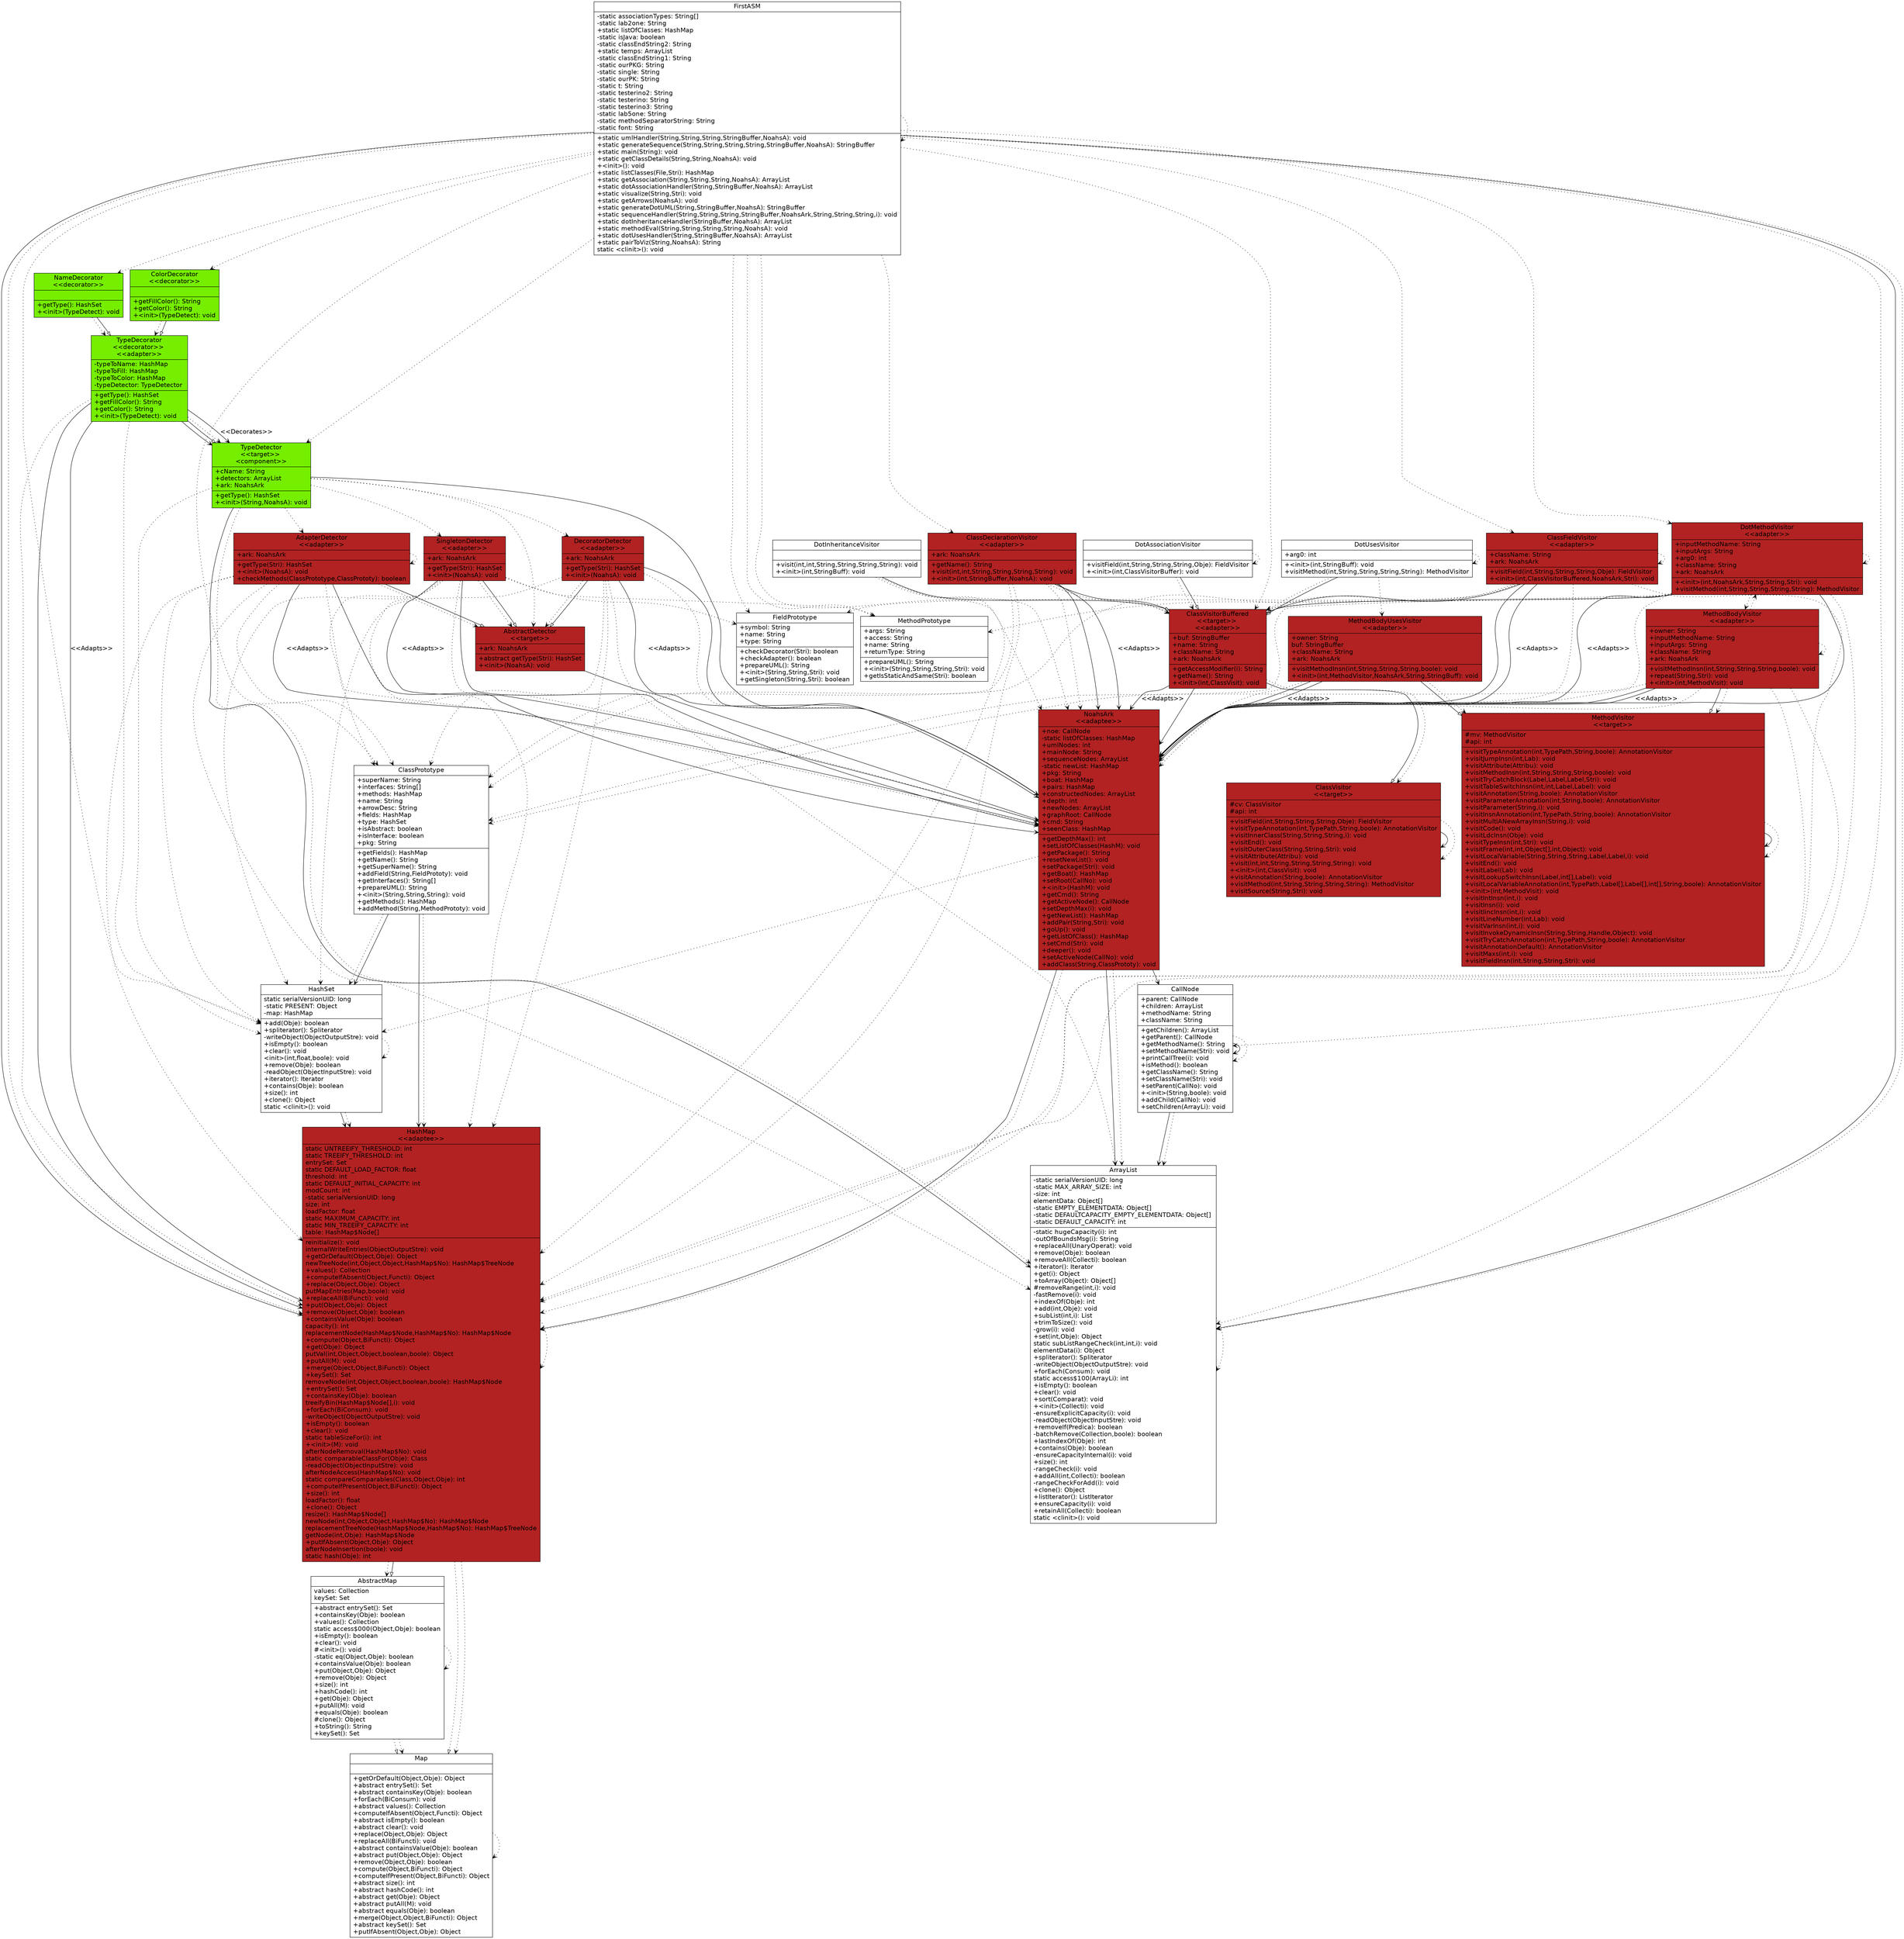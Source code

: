 digraph G{
	fontname = "Bitstream Vera Sans"
	fontsize = 16

node [
	fontname = "Bitstream Vera Sans"
	fontsize = 16

 shape = "record"
]
edge [
	fontname = "Bitstream Vera Sans"
	fontsize = 16
]
MethodPrototype [ 
center=true
    label="{MethodPrototype|+args: String \l+access: String \l+name: String \l+returnType: String \l | +prepareUML(): String\l+\<init\>(String,String,String,Stri): void\l+getIsStaticAndSame(Stri): boolean\l}"color = black
style = filled 
 fillcolor = white
]
HashMap [ 
center=true
    label="{HashMap\n\<\<adaptee\>\>|static UNTREEIFY_THRESHOLD: int \lstatic TREEIFY_THRESHOLD: int \lentrySet: Set \lstatic DEFAULT_LOAD_FACTOR: float \lthreshold: int \lstatic DEFAULT_INITIAL_CAPACITY: int \lmodCount: int \l-static serialVersionUID: long \lsize: int \lloadFactor: float \lstatic MAXIMUM_CAPACITY: int \lstatic MIN_TREEIFY_CAPACITY: int \ltable: HashMap$Node[] \l | reinitialize(): void\linternalWriteEntries(ObjectOutputStre): void\l+getOrDefault(Object,Obje): Object\lnewTreeNode(int,Object,Object,HashMap$No): HashMap$TreeNode\l+values(): Collection\l+computeIfAbsent(Object,Functi): Object\l+replace(Object,Obje): Object\lputMapEntries(Map,boole): void\l+replaceAll(BiFuncti): void\l+put(Object,Obje): Object\l+remove(Object,Obje): boolean\l+containsValue(Obje): boolean\lcapacity(): int\lreplacementNode(HashMap$Node,HashMap$No): HashMap$Node\l+compute(Object,BiFuncti): Object\l+get(Obje): Object\lputVal(int,Object,Object,boolean,boole): Object\l+putAll(M): void\l+merge(Object,Object,BiFuncti): Object\l+keySet(): Set\lremoveNode(int,Object,Object,boolean,boole): HashMap$Node\l+entrySet(): Set\l+containsKey(Obje): boolean\ltreeifyBin(HashMap$Node[],i): void\l+forEach(BiConsum): void\l-writeObject(ObjectOutputStre): void\l+isEmpty(): boolean\l+clear(): void\lstatic tableSizeFor(i): int\l+\<init\>(M): void\lafterNodeRemoval(HashMap$No): void\lstatic comparableClassFor(Obje): Class\l-readObject(ObjectInputStre): void\lafterNodeAccess(HashMap$No): void\lstatic compareComparables(Class,Object,Obje): int\l+computeIfPresent(Object,BiFuncti): Object\l+size(): int\lloadFactor(): float\l+clone(): Object\lresize(): HashMap$Node[]\lnewNode(int,Object,Object,HashMap$No): HashMap$Node\lreplacementTreeNode(HashMap$Node,HashMap$No): HashMap$TreeNode\lgetNode(int,Obje): HashMap$Node\l+putIfAbsent(Object,Obje): Object\lafterNodeInsertion(boole): void\lstatic hash(Obje): int\l}"style = filled 
 fillcolor = null
style = filled 
 fillcolor = firebrick
]
ArrayList [ 
center=true
    label="{ArrayList|-static serialVersionUID: long \l-static MAX_ARRAY_SIZE: int \l-size: int \lelementData: Object[] \l-static EMPTY_ELEMENTDATA: Object[] \l-static DEFAULTCAPACITY_EMPTY_ELEMENTDATA: Object[] \l-static DEFAULT_CAPACITY: int \l | -static hugeCapacity(i): int\l-outOfBoundsMsg(i): String\l+replaceAll(UnaryOperat): void\l+remove(Obje): boolean\l+removeAll(Collecti): boolean\l+iterator(): Iterator\l+get(i): Object\l+toArray(Object): Object[]\l#removeRange(int,i): void\l-fastRemove(i): void\l+indexOf(Obje): int\l+add(int,Obje): void\l+subList(int,i): List\l+trimToSize(): void\l-grow(i): void\l+set(int,Obje): Object\lstatic subListRangeCheck(int,int,i): void\lelementData(i): Object\l+spliterator(): Spliterator\l-writeObject(ObjectOutputStre): void\l+forEach(Consum): void\lstatic access$100(ArrayLi): int\l+isEmpty(): boolean\l+clear(): void\l+sort(Comparat): void\l+\<init\>(Collecti): void\l-ensureExplicitCapacity(i): void\l-readObject(ObjectInputStre): void\l+removeIf(Predica): boolean\l-batchRemove(Collection,boole): boolean\l+lastIndexOf(Obje): int\l+contains(Obje): boolean\l-ensureCapacityInternal(i): void\l+size(): int\l-rangeCheck(i): void\l+addAll(int,Collecti): boolean\l-rangeCheckForAdd(i): void\l+clone(): Object\l+listIterator(): ListIterator\l+ensureCapacity(i): void\l+retainAll(Collecti): boolean\lstatic \<clinit\>(): void\l}"color = black
style = filled 
 fillcolor = white
]
MethodBodyUsesVisitor [ 
center=true
    label="{MethodBodyUsesVisitor\n\<\<adapter\>\>|+owner: String \lbuf: StringBuffer \l+className: String \l+ark: NoahsArk \l | +visitMethodInsn(int,String,String,String,boole): void\l+\<init\>(int,MethodVisitor,NoahsArk,String,StringBuff): void\l}"style = filled 
 fillcolor = null
style = filled 
 fillcolor = firebrick
]
MethodBodyVisitor [ 
center=true
    label="{MethodBodyVisitor\n\<\<adapter\>\>|+owner: String \l+inputMethodName: String \l+inputArgs: String \l+className: String \l+ark: NoahsArk \l | +visitMethodInsn(int,String,String,String,boole): void\l+repeat(String,Stri): void\l+\<init\>(int,MethodVisit): void\l}"style = filled 
 fillcolor = null
style = filled 
 fillcolor = firebrick
]
NoahsArk [ 
center=true
    label="{NoahsArk\n\<\<adaptee\>\>|+noe: CallNode \l-static listOfClasses: HashMap \l+umlNodes: int \l+mainNode: String \l+sequenceNodes: ArrayList \l-static newList: HashMap \l+pkg: String \l+boat: HashMap \l+pairs: HashMap \l+constructedNodes: ArrayList \l+depth: int \l+newNodes: ArrayList \l+graphRoot: CallNode \l+cmd: String \l+seenClass: HashMap \l | +getDepthMax(): int\l+setListOfClasses(HashM): void\l+getPackage(): String\l+resetNewList(): void\l+setPackage(Stri): void\l+getBoat(): HashMap\l+setRoot(CallNo): void\l+\<init\>(HashM): void\l+getCmd(): String\l+getActiveNode(): CallNode\l+setDepthMax(i): void\l+getNewList(): HashMap\l+addPair(String,Stri): void\l+goUp(): void\l+getListOfClass(): HashMap\l+setCmd(Stri): void\l+deeper(): void\l+setActiveNode(CallNo): void\l+addClass(String,ClassPrototy): void\l}"style = filled 
 fillcolor = null
style = filled 
 fillcolor = firebrick
]
ClassVisitor [ 
center=true
    label="{ClassVisitor\n\<\<target\>\>|#cv: ClassVisitor \l#api: int \l | +visitField(int,String,String,String,Obje): FieldVisitor\l+visitTypeAnnotation(int,TypePath,String,boole): AnnotationVisitor\l+visitInnerClass(String,String,String,i): void\l+visitEnd(): void\l+visitOuterClass(String,String,Stri): void\l+visitAttribute(Attribu): void\l+visit(int,int,String,String,String,String): void\l+\<init\>(int,ClassVisit): void\l+visitAnnotation(String,boole): AnnotationVisitor\l+visitMethod(int,String,String,String,String): MethodVisitor\l+visitSource(String,Stri): void\l}"style = filled 
 fillcolor = null
style = filled 
 fillcolor = firebrick
]
ClassDeclarationVisitor [ 
center=true
    label="{ClassDeclarationVisitor\n\<\<adapter\>\>|+ark: NoahsArk \l | +getName(): String\l+visit(int,int,String,String,String,String): void\l+\<init\>(int,StringBuffer,NoahsA): void\l}"style = filled 
 fillcolor = null
style = filled 
 fillcolor = firebrick
]
FieldPrototype [ 
center=true
    label="{FieldPrototype|+symbol: String \l+name: String \l+type: String \l | +checkDecorator(Stri): boolean\l+checkAdapter(): boolean\l+prepareUML(): String\l+\<init\>(String,String,Stri): void\l+getSingleton(String,Stri): boolean\l}"color = black
style = filled 
 fillcolor = white
]
DotUsesVisitor [ 
center=true
    label="{DotUsesVisitor|+arg0: int \l | +\<init\>(int,StringBuff): void\l+visitMethod(int,String,String,String,String): MethodVisitor\l}"color = black
style = filled 
 fillcolor = white
]
MethodVisitor [ 
center=true
    label="{MethodVisitor\n\<\<target\>\>|#mv: MethodVisitor \l#api: int \l | +visitTypeAnnotation(int,TypePath,String,boole): AnnotationVisitor\l+visitJumpInsn(int,Lab): void\l+visitAttribute(Attribu): void\l+visitMethodInsn(int,String,String,String,boole): void\l+visitTryCatchBlock(Label,Label,Label,Stri): void\l+visitTableSwitchInsn(int,int,Label,Label): void\l+visitAnnotation(String,boole): AnnotationVisitor\l+visitParameterAnnotation(int,String,boole): AnnotationVisitor\l+visitParameter(String,i): void\l+visitInsnAnnotation(int,TypePath,String,boole): AnnotationVisitor\l+visitMultiANewArrayInsn(String,i): void\l+visitCode(): void\l+visitLdcInsn(Obje): void\l+visitTypeInsn(int,Stri): void\l+visitFrame(int,int,Object[],int,Object): void\l+visitLocalVariable(String,String,String,Label,Label,i): void\l+visitEnd(): void\l+visitLabel(Lab): void\l+visitLookupSwitchInsn(Label,int[],Label): void\l+visitLocalVariableAnnotation(int,TypePath,Label[],Label[],int[],String,boole): AnnotationVisitor\l+\<init\>(int,MethodVisit): void\l+visitIntInsn(int,i): void\l+visitInsn(i): void\l+visitIincInsn(int,i): void\l+visitLineNumber(int,Lab): void\l+visitVarInsn(int,i): void\l+visitInvokeDynamicInsn(String,String,Handle,Object): void\l+visitTryCatchAnnotation(int,TypePath,String,boole): AnnotationVisitor\l+visitAnnotationDefault(): AnnotationVisitor\l+visitMaxs(int,i): void\l+visitFieldInsn(int,String,String,Stri): void\l}"style = filled 
 fillcolor = null
style = filled 
 fillcolor = firebrick
]
NameDecorator [ 
center=true
    label="{NameDecorator\n\<\<decorator\>\>| | +getType(): HashSet\l+\<init\>(TypeDetect): void\l}"style = filled 
 fillcolor = null
style = filled 
 fillcolor = chartreuse2
]
AbstractMap [ 
center=true
    label="{AbstractMap|values: Collection \lkeySet: Set \l | +abstract entrySet(): Set\l+containsKey(Obje): boolean\l+values(): Collection\lstatic access$000(Object,Obje): boolean\l+isEmpty(): boolean\l+clear(): void\l#\<init\>(): void\l-static eq(Object,Obje): boolean\l+containsValue(Obje): boolean\l+put(Object,Obje): Object\l+remove(Obje): Object\l+size(): int\l+hashCode(): int\l+get(Obje): Object\l+putAll(M): void\l+equals(Obje): boolean\l#clone(): Object\l+toString(): String\l+keySet(): Set\l}"color = black
style = filled 
 fillcolor = white
]
ClassFieldVisitor [ 
center=true
    label="{ClassFieldVisitor\n\<\<adapter\>\>|+className: String \l+ark: NoahsArk \l | +visitField(int,String,String,String,Obje): FieldVisitor\l+\<init\>(int,ClassVisitorBuffered,NoahsArk,Stri): void\l}"style = filled 
 fillcolor = null
style = filled 
 fillcolor = firebrick
]
FirstASM [ 
center=true
    label="{FirstASM|-static associationTypes: String[] \l-static lab2one: String \l+static listOfClasses: HashMap \l-static isJava: boolean \l-static classEndString2: String \l+static temps: ArrayList \l-static classEndString1: String \l-static ourPKG: String \l-static single: String \l-static ourPK: String \l-static t: String \l-static testerino2: String \l-static testerino: String \l-static testerino3: String \l-static lab5one: String \l-static methodSeparatorString: String \l-static font: String \l | +static umlHandler(String,String,String,StringBuffer,NoahsA): void\l+static generateSequence(String,String,String,String,StringBuffer,NoahsA): StringBuffer\l+static main(String): void\l+static getClassDetails(String,String,NoahsA): void\l+\<init\>(): void\l+static listClasses(File,Stri): HashMap\l+static getAssociation(String,String,String,NoahsA): ArrayList\l+static dotAssociationHandler(String,StringBuffer,NoahsA): ArrayList\l+static visualize(String,Stri): void\l+static getArrows(NoahsA): void\l+static generateDotUML(String,StringBuffer,NoahsA): StringBuffer\l+static sequenceHandler(String,String,String,StringBuffer,NoahsArk,String,String,String,i): void\l+static dotInheritanceHandler(StringBuffer,NoahsA): ArrayList\l+static methodEval(String,String,String,String,NoahsA): void\l+static dotUsesHandler(String,StringBuffer,NoahsA): ArrayList\l+static pairToViz(String,NoahsA): String\lstatic \<clinit\>(): void\l}"color = black
style = filled 
 fillcolor = white
]
TypeDetector [ 
center=true
    label="{TypeDetector\n\<\<target\>\> \n\<\component\>\>|+cName: String \l+detectors: ArrayList \l+ark: NoahsArk \l | +getType(): HashSet\l+\<init\>(String,NoahsA): void\l}"style = filled 
 fillcolor = null
style = filled 
 fillcolor = chartreuse2
]
HashSet [ 
center=true
    label="{HashSet|static serialVersionUID: long \l-static PRESENT: Object \l-map: HashMap \l | +add(Obje): boolean\l+spliterator(): Spliterator\l-writeObject(ObjectOutputStre): void\l+isEmpty(): boolean\l+clear(): void\l\<init\>(int,float,boole): void\l+remove(Obje): boolean\l-readObject(ObjectInputStre): void\l+iterator(): Iterator\l+contains(Obje): boolean\l+size(): int\l+clone(): Object\lstatic \<clinit\>(): void\l}"color = black
style = filled 
 fillcolor = white
]
DecoratorDetector [ 
center=true
    label="{DecoratorDetector\n\<\<adapter\>\>|+ark: NoahsArk \l | +getType(Stri): HashSet\l+\<init\>(NoahsA): void\l}"style = filled 
 fillcolor = null
style = filled 
 fillcolor = firebrick
]
AbstractDetector [ 
center=true
    label="{AbstractDetector\n\<\<target\>\>|+ark: NoahsArk \l | +abstract getType(Stri): HashSet\l+\<init\>(NoahsA): void\l}"style = filled 
 fillcolor = null
style = filled 
 fillcolor = firebrick
]
ClassVisitorBuffered [ 
center=true
    label="{ClassVisitorBuffered\n\<\<target\>\> \n\<\<adapter\>\>|+buf: StringBuffer \l+name: String \l+className: String \l+ark: NoahsArk \l | +getAccessModifier(i): String\l+getName(): String\l+\<init\>(int,ClassVisit): void\l}"style = filled 
 fillcolor = null
style = filled 
 fillcolor = firebrick
]
DotMethodVisitor [ 
center=true
    label="{DotMethodVisitor\n\<\<adapter\>\>|+inputMethodName: String \l+inputArgs: String \l+arg0: int \l+className: String \l+ark: NoahsArk \l | +\<init\>(int,NoahsArk,String,String,Stri): void\l+visitMethod(int,String,String,String,String): MethodVisitor\l}"style = filled 
 fillcolor = null
style = filled 
 fillcolor = firebrick
]
TypeDecorator [ 
center=true
    label="{TypeDecorator\n\<\<decorator\>\> \n\<\<adapter\>\>|-typeToName: HashMap \l-typeToFill: HashMap \l-typeToColor: HashMap \l-typeDetector: TypeDetector \l | +getType(): HashSet\l+getFillColor(): String\l+getColor(): String\l+\<init\>(TypeDetect): void\l}"style = filled 
 fillcolor = null
style = filled 
 fillcolor = chartreuse2
]
SingletonDetector [ 
center=true
    label="{SingletonDetector\n\<\<adapter\>\>|+ark: NoahsArk \l | +getType(Stri): HashSet\l+\<init\>(NoahsA): void\l}"style = filled 
 fillcolor = null
style = filled 
 fillcolor = firebrick
]
CallNode [ 
center=true
    label="{CallNode|+parent: CallNode \l+children: ArrayList \l+methodName: String \l+className: String \l | +getChildren(): ArrayList\l+getParent(): CallNode\l+getMethodName(): String\l+setMethodName(Stri): void\l+printCallTree(i): void\l+isMethod(): boolean\l+getClassName(): String\l+setClassName(Stri): void\l+setParent(CallNo): void\l+\<init\>(String,boole): void\l+addChild(CallNo): void\l+setChildren(ArrayLi): void\l}"color = black
style = filled 
 fillcolor = white
]
ColorDecorator [ 
center=true
    label="{ColorDecorator\n\<\<decorator\>\>| | +getFillColor(): String\l+getColor(): String\l+\<init\>(TypeDetect): void\l}"style = filled 
 fillcolor = null
style = filled 
 fillcolor = chartreuse2
]
AdapterDetector [ 
center=true
    label="{AdapterDetector\n\<\<adapter\>\>|+ark: NoahsArk \l | +getType(Stri): HashSet\l+\<init\>(NoahsA): void\l+checkMethods(ClassPrototype,ClassPrototy): boolean\l}"style = filled 
 fillcolor = null
style = filled 
 fillcolor = firebrick
]
ClassPrototype [ 
center=true
    label="{ClassPrototype|+superName: String \l+interfaces: String[] \l+methods: HashMap \l+name: String \l+arrowDesc: String \l+fields: HashMap \l+type: HashSet \l+isAbstract: boolean \l+isInterface: boolean \l+pkg: String \l | +getFields(): HashMap\l+getName(): String\l+getSuperName(): String\l+addField(String,FieldPrototy): void\l+getInterfaces(): String[]\l+prepareUML(): String\l+\<init\>(String,String,String): void\l+getMethods(): HashMap\l+addMethod(String,MethodPrototy): void\l}"color = black
style = filled 
 fillcolor = white
]
DotInheritanceVisitor [ 
center=true
    label="{DotInheritanceVisitor| | +visit(int,int,String,String,String,String): void\l+\<init\>(int,StringBuff): void\l}"color = black
style = filled 
 fillcolor = white
]
DotAssociationVisitor [ 
center=true
    label="{DotAssociationVisitor| | +visitField(int,String,String,String,Obje): FieldVisitor\l+\<init\>(int,ClassVisitorBuffer): void\l}"color = black
style = filled 
 fillcolor = white
]
Map [ 
center=true
    label="{Map| | +getOrDefault(Object,Obje): Object\l+abstract entrySet(): Set\l+abstract containsKey(Obje): boolean\l+forEach(BiConsum): void\l+abstract values(): Collection\l+computeIfAbsent(Object,Functi): Object\l+abstract isEmpty(): boolean\l+abstract clear(): void\l+replace(Object,Obje): Object\l+replaceAll(BiFuncti): void\l+abstract containsValue(Obje): boolean\l+abstract put(Object,Obje): Object\l+remove(Object,Obje): boolean\l+compute(Object,BiFuncti): Object\l+computeIfPresent(Object,BiFuncti): Object\l+abstract size(): int\l+abstract hashCode(): int\l+abstract get(Obje): Object\l+abstract putAll(M): void\l+abstract equals(Obje): boolean\l+merge(Object,Object,BiFuncti): Object\l+abstract keySet(): Set\l+putIfAbsent(Object,Obje): Object\l}"color = black
style = filled 
 fillcolor = white
]
HashMap -> Map[arrowhead = onormal,style = dotted]
HashMap -> AbstractMap[arrowhead = vee, style = dotted]
HashMap -> Map[arrowhead = vee, style = dotted]
HashMap -> AbstractMap [arrowhead = onormal]
HashMap -> HashMap[arrowhead = vee, style = dotted]
ArrayList -> ArrayList[arrowhead = vee, style = dotted]
MethodBodyUsesVisitor -> NoahsArk[arrowhead = vee]
MethodBodyUsesVisitor -> NoahsArk [arrowhead = vee,label="\<\<Adapts\>\>"]
MethodBodyUsesVisitor -> MethodVisitor [arrowhead = onormal]
MethodBodyUsesVisitor -> NoahsArk[arrowhead = vee, style = dotted]
MethodBodyUsesVisitor -> MethodVisitor[arrowhead = vee, style = dotted]
MethodBodyVisitor -> ClassPrototype[arrowhead = vee, style = dotted]
MethodBodyVisitor -> NoahsArk[arrowhead = vee]
MethodBodyVisitor -> NoahsArk [arrowhead = vee,label="\<\<Adapts\>\>"]
MethodBodyVisitor -> MethodVisitor [arrowhead = onormal]
MethodBodyVisitor -> DotMethodVisitor[arrowhead = vee, style = dotted]
MethodBodyVisitor -> MethodBodyVisitor[arrowhead = vee, style = dotted]
MethodBodyVisitor -> NoahsArk[arrowhead = vee, style = dotted]
MethodBodyVisitor -> ArrayList[arrowhead = vee, style = dotted]
MethodBodyVisitor -> MethodVisitor[arrowhead = vee, style = dotted]
MethodBodyVisitor -> HashMap[arrowhead = vee, style = dotted]
NoahsArk -> ArrayList[arrowhead = vee]
NoahsArk -> HashSet[arrowhead = vee, style = dotted]
NoahsArk -> CallNode[arrowhead = vee]
NoahsArk -> HashMap[arrowhead = vee]
NoahsArk -> ArrayList[arrowhead = vee, style = dotted]
NoahsArk -> HashMap[arrowhead = vee, style = dotted]
ClassVisitor -> ClassVisitor[arrowhead = vee]
ClassVisitor -> ClassVisitor[arrowhead = vee, style = dotted]
ClassDeclarationVisitor -> ClassPrototype[arrowhead = vee, style = dotted]
ClassDeclarationVisitor -> NoahsArk[arrowhead = vee]
ClassDeclarationVisitor -> NoahsArk [arrowhead = vee,label="\<\<Adapts\>\>"]
ClassDeclarationVisitor -> ClassVisitorBuffered[arrowhead = vee, style = dotted]
ClassDeclarationVisitor -> ClassVisitorBuffered [arrowhead = onormal]
ClassDeclarationVisitor -> NoahsArk[arrowhead = vee, style = dotted]
ClassDeclarationVisitor -> HashMap[arrowhead = vee, style = dotted]
DotUsesVisitor -> MethodBodyUsesVisitor[arrowhead = vee, style = dotted]
DotUsesVisitor -> ClassVisitorBuffered[arrowhead = vee, style = dotted]
DotUsesVisitor -> DotUsesVisitor[arrowhead = vee, style = dotted]
DotUsesVisitor -> ClassVisitorBuffered [arrowhead = onormal]
MethodVisitor -> MethodVisitor[arrowhead = vee]
MethodVisitor -> MethodVisitor[arrowhead = vee, style = dotted]
NameDecorator -> TypeDecorator[arrowhead = vee, style = dotted]
NameDecorator -> TypeDecorator [arrowhead = onormal]
AbstractMap -> Map[arrowhead = onormal,style = dotted]
AbstractMap -> AbstractMap[arrowhead = vee, style = dotted]
AbstractMap -> Map[arrowhead = vee, style = dotted]
ClassFieldVisitor -> ClassPrototype[arrowhead = vee, style = dotted]
ClassFieldVisitor -> NoahsArk[arrowhead = vee]
ClassFieldVisitor -> NoahsArk [arrowhead = vee,label="\<\<Adapts\>\>"]
ClassFieldVisitor -> ClassFieldVisitor[arrowhead = vee, style = dotted]
ClassFieldVisitor -> ClassVisitorBuffered[arrowhead = vee, style = dotted]
ClassFieldVisitor -> ClassVisitorBuffered [arrowhead = onormal]
ClassFieldVisitor -> NoahsArk[arrowhead = vee, style = dotted]
ClassFieldVisitor -> FieldPrototype[arrowhead = vee, style = dotted]
ClassFieldVisitor -> HashMap[arrowhead = vee, style = dotted]
FirstASM -> FirstASM[arrowhead = vee, style = dotted]
FirstASM -> TypeDetector[arrowhead = vee, style = dotted]
FirstASM -> ArrayList[arrowhead = vee]
FirstASM -> ClassFieldVisitor[arrowhead = vee, style = dotted]
FirstASM -> ClassVisitorBuffered[arrowhead = vee, style = dotted]
FirstASM -> HashSet[arrowhead = vee, style = dotted]
FirstASM -> CallNode[arrowhead = vee, style = dotted]
FirstASM -> MethodPrototype[arrowhead = vee, style = dotted]
FirstASM -> NoahsArk[arrowhead = vee, style = dotted]
FirstASM -> ColorDecorator[arrowhead = vee, style = dotted]
FirstASM -> FieldPrototype[arrowhead = vee, style = dotted]
FirstASM -> ClassPrototype[arrowhead = vee, style = dotted]
FirstASM -> DotMethodVisitor[arrowhead = vee, style = dotted]
FirstASM -> HashMap[arrowhead = vee]
FirstASM -> ArrayList[arrowhead = vee, style = dotted]
FirstASM -> ClassDeclarationVisitor[arrowhead = vee, style = dotted]
FirstASM -> NameDecorator[arrowhead = vee, style = dotted]
FirstASM -> HashMap[arrowhead = vee, style = dotted]
TypeDetector -> NoahsArk[arrowhead = vee]
TypeDetector -> ArrayList[arrowhead = vee]
TypeDetector -> SingletonDetector[arrowhead = vee, style = dotted]
TypeDetector -> AdapterDetector[arrowhead = vee, style = dotted]
TypeDetector -> HashSet[arrowhead = vee, style = dotted]
TypeDetector -> AbstractDetector[arrowhead = vee, style = dotted]
TypeDetector -> DecoratorDetector[arrowhead = vee, style = dotted]
TypeDetector -> ArrayList[arrowhead = vee, style = dotted]
HashSet -> HashSet[arrowhead = vee, style = dotted]
HashSet -> HashMap[arrowhead = vee]
HashSet -> HashMap[arrowhead = vee, style = dotted]
DecoratorDetector -> ClassPrototype[arrowhead = vee, style = dotted]
DecoratorDetector -> NoahsArk[arrowhead = vee]
DecoratorDetector -> NoahsArk [arrowhead = vee,label="\<\<Adapts\>\>"]
DecoratorDetector -> HashSet[arrowhead = vee, style = dotted]
DecoratorDetector -> AbstractDetector[arrowhead = vee, style = dotted]
DecoratorDetector -> AbstractDetector [arrowhead = onormal]
DecoratorDetector -> NoahsArk[arrowhead = vee, style = dotted]
DecoratorDetector -> ArrayList[arrowhead = vee, style = dotted]
DecoratorDetector -> HashMap[arrowhead = vee, style = dotted]
AbstractDetector -> NoahsArk[arrowhead = vee]
ClassVisitorBuffered -> NoahsArk[arrowhead = vee]
ClassVisitorBuffered -> NoahsArk [arrowhead = vee,label="\<\<Adapts\>\>"]
ClassVisitorBuffered -> ClassVisitor [arrowhead = onormal]
ClassVisitorBuffered -> ClassVisitor[arrowhead = vee, style = dotted]
DotMethodVisitor -> ClassPrototype[arrowhead = vee, style = dotted]
DotMethodVisitor -> NoahsArk[arrowhead = vee]
DotMethodVisitor -> NoahsArk [arrowhead = vee,label="\<\<Adapts\>\>"]
DotMethodVisitor -> ClassVisitorBuffered[arrowhead = vee, style = dotted]
DotMethodVisitor -> DotMethodVisitor[arrowhead = vee, style = dotted]
DotMethodVisitor -> MethodPrototype[arrowhead = vee, style = dotted]
DotMethodVisitor -> MethodBodyVisitor[arrowhead = vee, style = dotted]
DotMethodVisitor -> ClassVisitorBuffered [arrowhead = onormal]
DotMethodVisitor -> NoahsArk[arrowhead = vee, style = dotted]
DotMethodVisitor -> HashMap[arrowhead = vee, style = dotted]
TypeDecorator -> TypeDetector[arrowhead = vee, style = dotted]
TypeDecorator -> TypeDetector [arrowhead = vee,label="\<\<Decorates\>\>"]
TypeDecorator -> TypeDetector[arrowhead = vee]
TypeDecorator -> HashSet[arrowhead = vee, style = dotted]
TypeDecorator -> TypeDetector [arrowhead = onormal]
TypeDecorator -> HashMap[arrowhead = vee]
TypeDecorator -> HashMap [arrowhead = vee,label="\<\<Adapts\>\>"]
TypeDecorator -> HashMap[arrowhead = vee, style = dotted]
SingletonDetector -> ClassPrototype[arrowhead = vee, style = dotted]
SingletonDetector -> NoahsArk[arrowhead = vee]
SingletonDetector -> NoahsArk [arrowhead = vee,label="\<\<Adapts\>\>"]
SingletonDetector -> HashSet[arrowhead = vee, style = dotted]
SingletonDetector -> AbstractDetector[arrowhead = vee, style = dotted]
SingletonDetector -> AbstractDetector [arrowhead = onormal]
SingletonDetector -> MethodPrototype[arrowhead = vee, style = dotted]
SingletonDetector -> NoahsArk[arrowhead = vee, style = dotted]
SingletonDetector -> FieldPrototype[arrowhead = vee, style = dotted]
SingletonDetector -> HashMap[arrowhead = vee, style = dotted]
CallNode -> ArrayList[arrowhead = vee]
CallNode -> CallNode[arrowhead = vee]
CallNode -> CallNode[arrowhead = vee, style = dotted]
CallNode -> ArrayList[arrowhead = vee, style = dotted]
ColorDecorator -> TypeDecorator[arrowhead = vee, style = dotted]
ColorDecorator -> TypeDecorator [arrowhead = onormal]
AdapterDetector -> ClassPrototype[arrowhead = vee, style = dotted]
AdapterDetector -> NoahsArk[arrowhead = vee]
AdapterDetector -> NoahsArk [arrowhead = vee,label="\<\<Adapts\>\>"]
AdapterDetector -> AdapterDetector[arrowhead = vee, style = dotted]
AdapterDetector -> HashSet[arrowhead = vee, style = dotted]
AdapterDetector -> AbstractDetector[arrowhead = vee, style = dotted]
AdapterDetector -> AbstractDetector [arrowhead = onormal]
AdapterDetector -> NoahsArk[arrowhead = vee, style = dotted]
AdapterDetector -> ArrayList[arrowhead = vee, style = dotted]
AdapterDetector -> HashMap[arrowhead = vee, style = dotted]
ClassPrototype -> HashSet[arrowhead = vee, style = dotted]
ClassPrototype -> HashSet[arrowhead = vee]
ClassPrototype -> HashMap[arrowhead = vee]
ClassPrototype -> HashMap[arrowhead = vee, style = dotted]
DotInheritanceVisitor -> ClassVisitorBuffered[arrowhead = vee, style = dotted]
DotInheritanceVisitor -> ClassVisitorBuffered [arrowhead = onormal]
DotInheritanceVisitor -> NoahsArk[arrowhead = vee, style = dotted]
DotInheritanceVisitor -> HashMap[arrowhead = vee, style = dotted]
DotAssociationVisitor -> ClassVisitorBuffered[arrowhead = vee, style = dotted]
DotAssociationVisitor -> DotAssociationVisitor[arrowhead = vee, style = dotted]
DotAssociationVisitor -> ClassVisitorBuffered [arrowhead = onormal]
Map -> Map[arrowhead = vee, style = dotted]


}